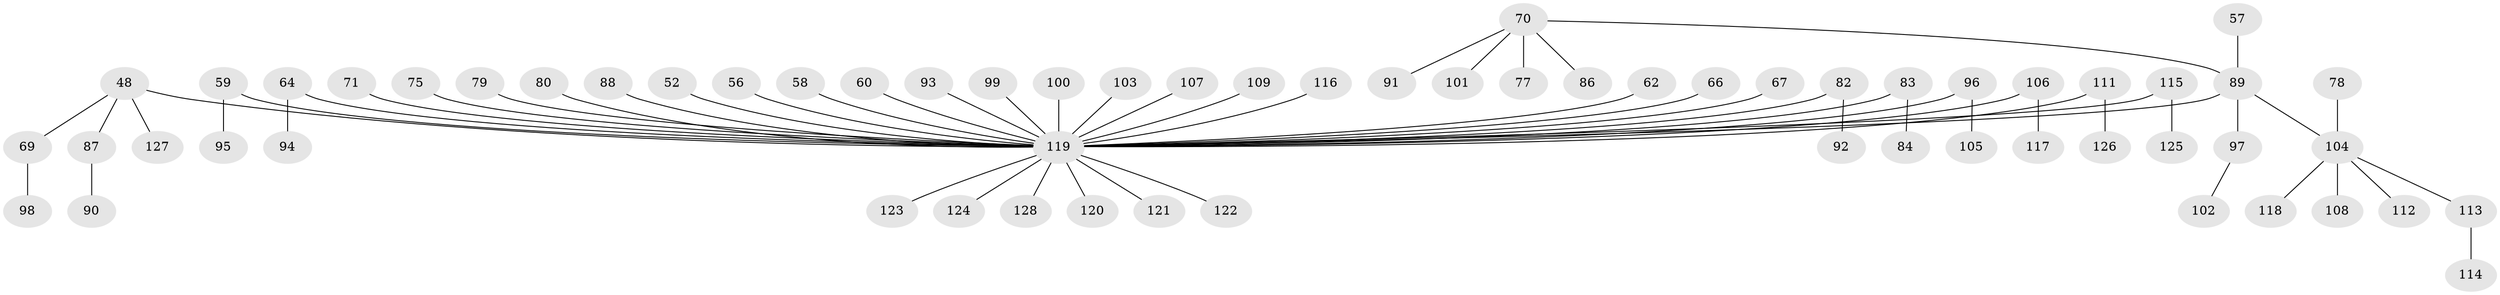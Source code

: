 // original degree distribution, {6: 0.015625, 7: 0.0078125, 4: 0.046875, 5: 0.0390625, 3: 0.1484375, 2: 0.265625, 1: 0.4765625}
// Generated by graph-tools (version 1.1) at 2025/53/03/09/25 04:53:26]
// undirected, 64 vertices, 63 edges
graph export_dot {
graph [start="1"]
  node [color=gray90,style=filled];
  48 [super="+37+39"];
  52;
  56;
  57;
  58;
  59;
  60;
  62;
  64;
  66;
  67;
  69;
  70 [super="+35"];
  71;
  75;
  77;
  78;
  79;
  80;
  82 [super="+73"];
  83;
  84;
  86;
  87;
  88;
  89 [super="+5"];
  90;
  91;
  92;
  93;
  94;
  95;
  96 [super="+72"];
  97;
  98;
  99;
  100;
  101;
  102;
  103;
  104 [super="+42+34+47+49"];
  105;
  106;
  107;
  108;
  109;
  111 [super="+63+68"];
  112;
  113;
  114;
  115;
  116;
  117;
  118;
  119 [super="+26+43+110+85+46"];
  120;
  121;
  122;
  123;
  124;
  125;
  126;
  127;
  128;
  48 -- 69;
  48 -- 87;
  48 -- 127;
  48 -- 119;
  52 -- 119;
  56 -- 119;
  57 -- 89;
  58 -- 119;
  59 -- 95;
  59 -- 119;
  60 -- 119;
  62 -- 119;
  64 -- 94;
  64 -- 119;
  66 -- 119;
  67 -- 119;
  69 -- 98;
  70 -- 86;
  70 -- 101;
  70 -- 89;
  70 -- 91;
  70 -- 77;
  71 -- 119;
  75 -- 119;
  78 -- 104;
  79 -- 119;
  80 -- 119;
  82 -- 92;
  82 -- 119;
  83 -- 84;
  83 -- 119;
  87 -- 90;
  88 -- 119;
  89 -- 97;
  89 -- 104;
  89 -- 119;
  93 -- 119;
  96 -- 105;
  96 -- 119;
  97 -- 102;
  99 -- 119;
  100 -- 119;
  103 -- 119;
  104 -- 112;
  104 -- 118;
  104 -- 113;
  104 -- 108;
  106 -- 117;
  106 -- 119;
  107 -- 119;
  109 -- 119;
  111 -- 126;
  111 -- 119;
  113 -- 114;
  115 -- 125;
  115 -- 119;
  116 -- 119;
  119 -- 120;
  119 -- 128;
  119 -- 122;
  119 -- 123;
  119 -- 124;
  119 -- 121;
}
